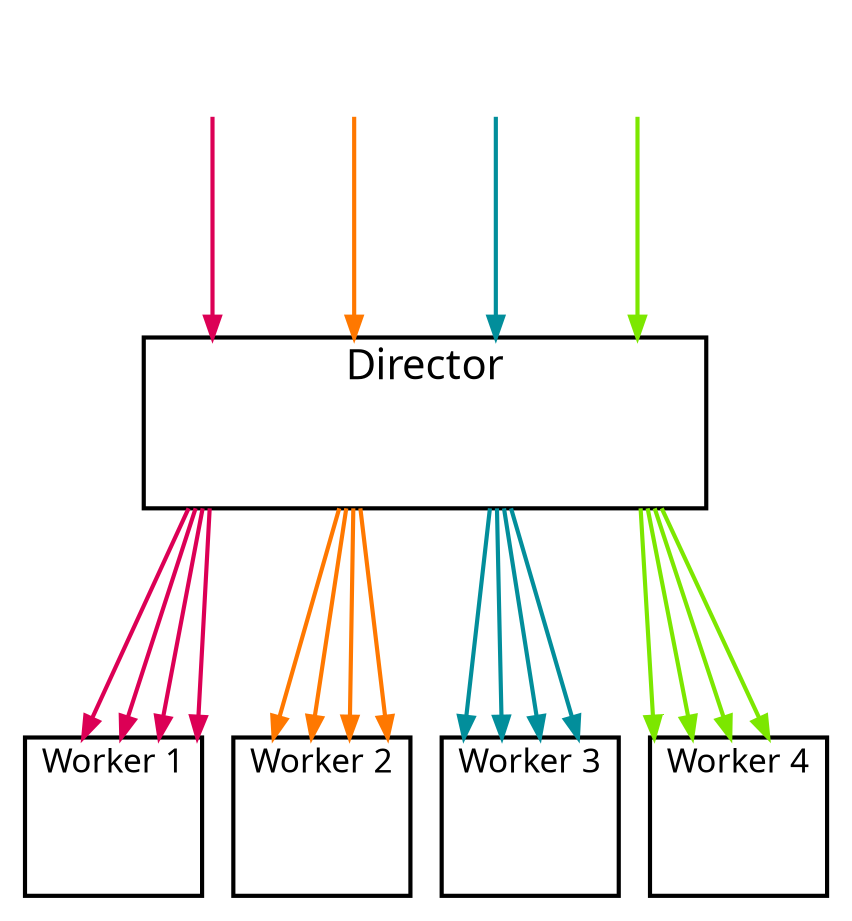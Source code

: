 digraph mygraph {
  // node [style=invisible]
  graph [fontname = "tahoma" splines=line]
  edge [fontname = "tahoma" penwidth=2]
  //nodesep=1.5
  ranksep=2
  compound=true
  penwidth=2

  subgraph cluster_source {
    // [fontname = "tahoma" margin=0.5 fontcolor=blue fontsize=32 width=0.5 shape=box style=filled]
    style=invisible
    node [style=invisible, fixedsize=true, width=0.7, height=0.5, label=""]
    s0
    s1
    s2
    s3
  }

  subgraph cluster_director {
    label="Director"
    fontsize=20
    node [style=invisible, fixedsize=true, width=0.7, height=0.5, label=""]
    d0
    d1
    d2
    d3
  }

  subgraph cluster_worker_0 {
    fontsize=16
    label="Worker 1"
    nodesep=0
    margin=0
    node [shape=box, style=invisible, size=0, fixedsize=true, width=0.1, height=0.7, label=""]
    w0t0
    w0t1
    w0t2
    w0t3
  }

  subgraph cluster_worker_1 {
    fontsize=16
    label="Worker 2"
    nodesep=0
    margin=0
    node [shape=box, style=invisible, size=0, fixedsize=true, width=0.1, height=0.7, label=""]
    w1t0
    w1t1
    w1t2
    w1t3
  }

  subgraph cluster_worker_2 {
    fontsize=16
    label="Worker 3"
    nodesep=0
    margin=0
    node [shape=box, style=invisible, size=0, fixedsize=true, width=0.1, height=0.7, label=""]
    w2t0
    w2t1
    w2t2
    w2t3
  }

  subgraph cluster_worker_3 {
    fontsize=16
    label="Worker 4"
    nodesep=0
    margin=0
    nodesize=0
    node [shape=box, style=invisible, size=0, fixedsize=true, width=0.1, height=0.7, label=""]
    w3t0
    w3t1
    w3t2
    w3t3
  }
  s0 -> d0[color="#DC0055",lhead=cluster_director];
  s1 -> d1[color="#FF7800",lhead=cluster_director];
  s2 -> d2[color="#028E9B",lhead=cluster_director];
  s3 -> d3[color="#7CE700",lhead=cluster_director];

  d0 -> w0t0[ltail=cluster_director,lhead=cluster_worker_0,color="#DC0055"];
  d0 -> w0t1[ltail=cluster_director,lhead=cluster_worker_0,color="#DC0055"];
  d0 -> w0t2[ltail=cluster_director,lhead=cluster_worker_0,color="#DC0055"];
  d0 -> w0t3[ltail=cluster_director,lhead=cluster_worker_0,color="#DC0055"];
  d1 -> w1t0[ltail=cluster_director,lhead=cluster_worker_1,color="#FF7800"];
  d1 -> w1t1[ltail=cluster_director,lhead=cluster_worker_1,color="#FF7800"];
  d1 -> w1t2[ltail=cluster_director,lhead=cluster_worker_1,color="#FF7800"];
  d1 -> w1t3[ltail=cluster_director,lhead=cluster_worker_1,color="#FF7800"];
  d2 -> w2t0[ltail=cluster_director,lhead=cluster_worker_2,color="#028E9B"];
  d2 -> w2t1[ltail=cluster_director,lhead=cluster_worker_2,color="#028E9B"];
  d2 -> w2t2[ltail=cluster_director,lhead=cluster_worker_2,color="#028E9B"];
  d2 -> w2t3[ltail=cluster_director,lhead=cluster_worker_2,color="#028E9B"];
  d3 -> w3t0[ltail=cluster_director,lhead=cluster_worker_3,color="#7CE700"];
  d3 -> w3t1[ltail=cluster_director,lhead=cluster_worker_3,color="#7CE700"];
  d3 -> w3t2[ltail=cluster_director,lhead=cluster_worker_3,color="#7CE700"];
  d3 -> w3t3[ltail=cluster_director,lhead=cluster_worker_3,color="#7CE700"];
}
